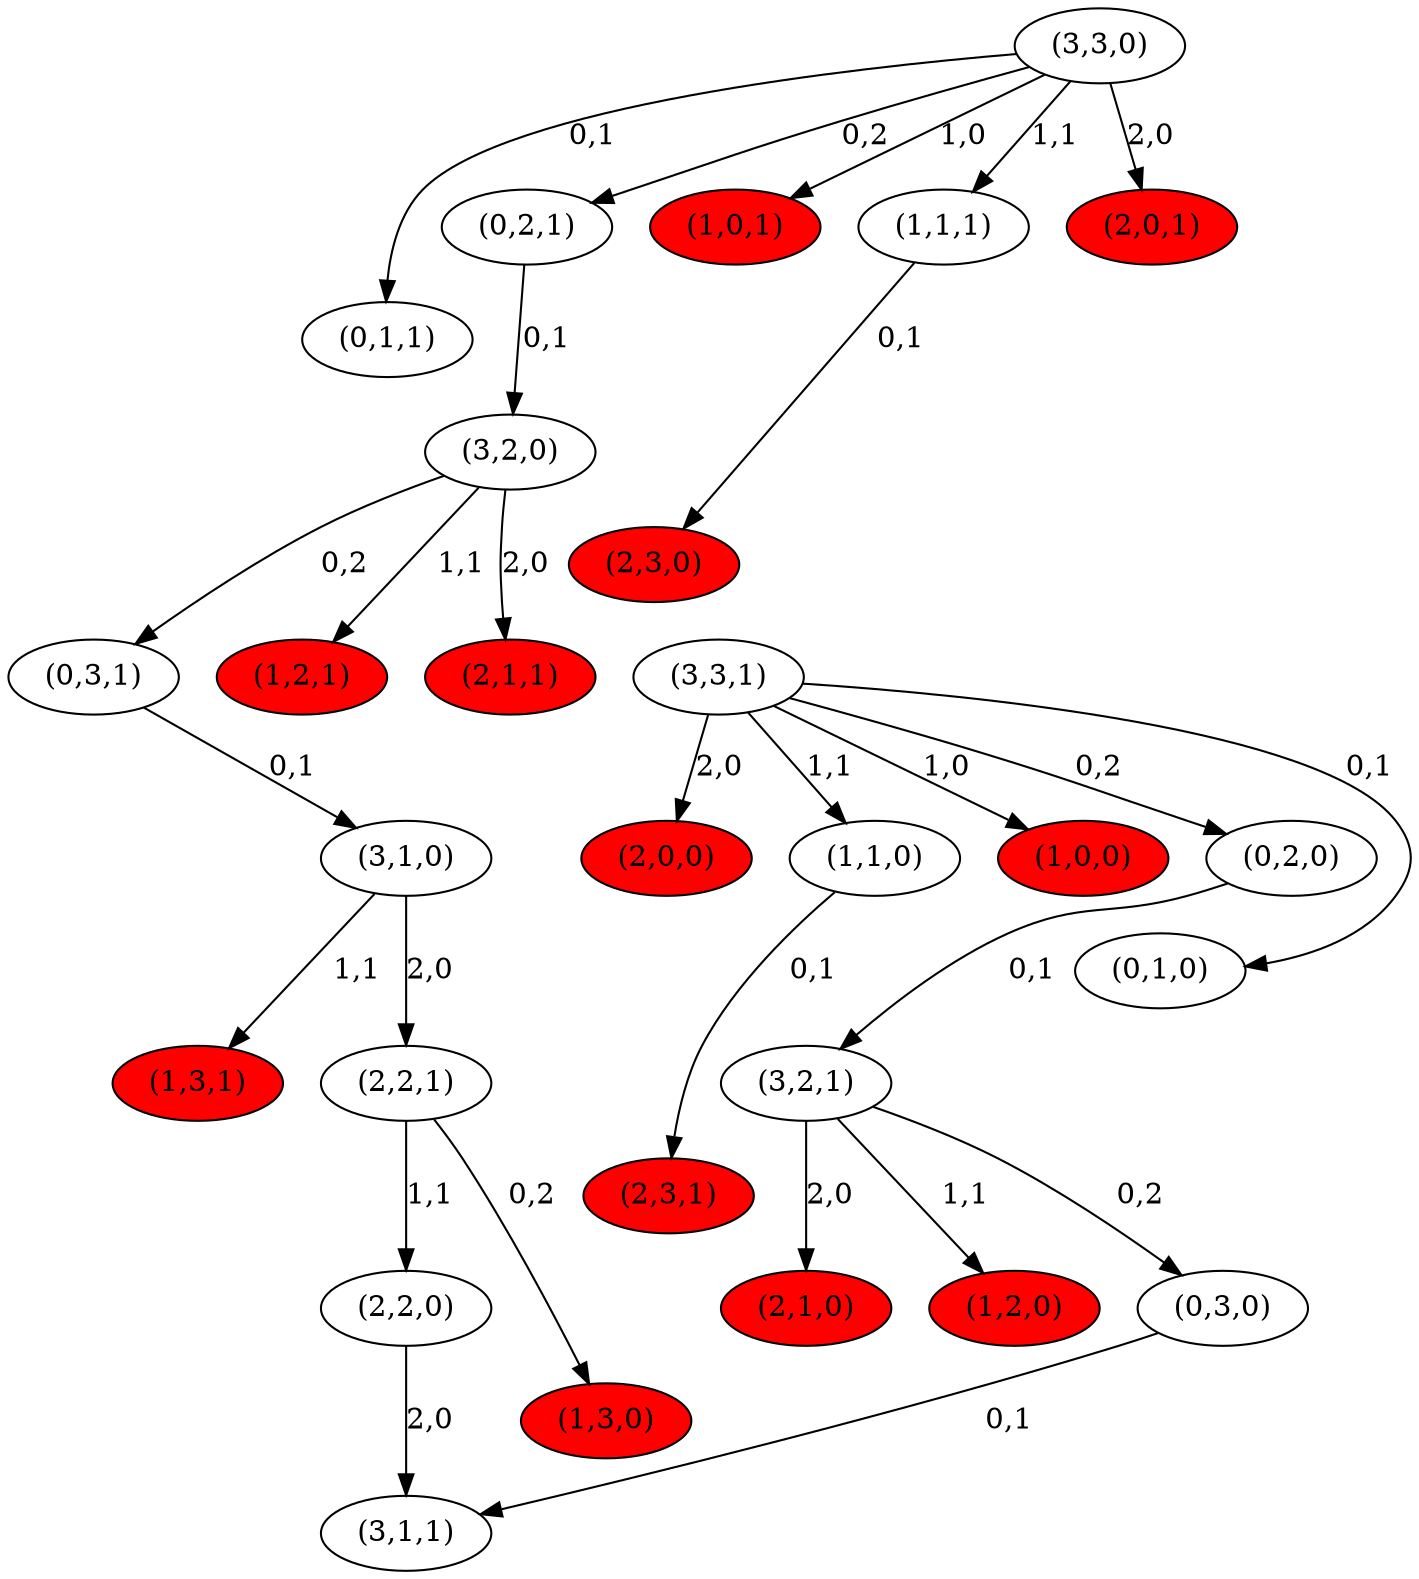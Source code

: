 digraph {
	"0"[label="(3,3,0)"]
	"1"[label="(3,2,0)"]
	"2"[label="(3,1,0)"]
	"4"[label="(2,3,0)",style=filled,fillcolor=red]
	"5"[label="(2,2,0)"]
	"6"[label="(2,1,0)",style=filled,fillcolor=red]
	"7"[label="(2,0,0)",style=filled,fillcolor=red]
	"8"[label="(1,3,0)",style=filled,fillcolor=red]
	"9"[label="(1,2,0)",style=filled,fillcolor=red]
	"10"[label="(1,1,0)"]
	"11"[label="(1,0,0)",style=filled,fillcolor=red]
	"12"[label="(0,3,0)"]
	"13"[label="(0,2,0)"]
	"14"[label="(0,1,0)"]
	"17"[label="(0,1,1)"]
	"18"[label="(0,2,1)"]
	"19"[label="(0,3,1)"]
	"20"[label="(1,0,1)",style=filled,fillcolor=red]
	"21"[label="(1,1,1)"]
	"22"[label="(1,2,1)",style=filled,fillcolor=red]
	"23"[label="(1,3,1)",style=filled,fillcolor=red]
	"24"[label="(2,0,1)",style=filled,fillcolor=red]
	"25"[label="(2,1,1)",style=filled,fillcolor=red]
	"26"[label="(2,2,1)"]
	"27"[label="(2,3,1)",style=filled,fillcolor=red]
	"29"[label="(3,1,1)"]
	"30"[label="(3,2,1)"]
	"31"[label="(3,3,1)"]
	"0" -> "17"[label="0,1",weight="0,1"]
	"0" -> "18"[label="0,2",weight="0,2"]
	"0" -> "20"[label="1,0",weight="1,0"]
	"0" -> "21"[label="1,1",weight="1,1"]
	"0" -> "24"[label="2,0",weight="2,0"]
	"1" -> "19"[label="0,2",weight="0,2"]
	"1" -> "22"[label="1,1",weight="1,1"]
	"1" -> "25"[label="2,0",weight="2,0"]
	"2" -> "23"[label="1,1",weight="1,1"]
	"2" -> "26"[label="2,0",weight="2,0"]
	"5" -> "29"[label="2,0",weight="2,0"]
	"10" -> "27"[label="0,1",weight="0,1"]
	"12" -> "29"[label="0,1",weight="0,1"]
	"13" -> "30"[label="0,1",weight="0,1"]
	"18" -> "1"[label="0,1",weight="0,1"]
	"19" -> "2"[label="0,1",weight="0,1"]
	"21" -> "4"[label="0,1",weight="0,1"]
	"26" -> "5"[label="1,1",weight="1,1"]
	"26" -> "8"[label="0,2",weight="0,2"]
	"30" -> "6"[label="2,0",weight="2,0"]
	"30" -> "9"[label="1,1",weight="1,1"]
	"30" -> "12"[label="0,2",weight="0,2"]
	"31" -> "7"[label="2,0",weight="2,0"]
	"31" -> "10"[label="1,1",weight="1,1"]
	"31" -> "11"[label="1,0",weight="1,0"]
	"31" -> "13"[label="0,2",weight="0,2"]
	"31" -> "14"[label="0,1",weight="0,1"]
}